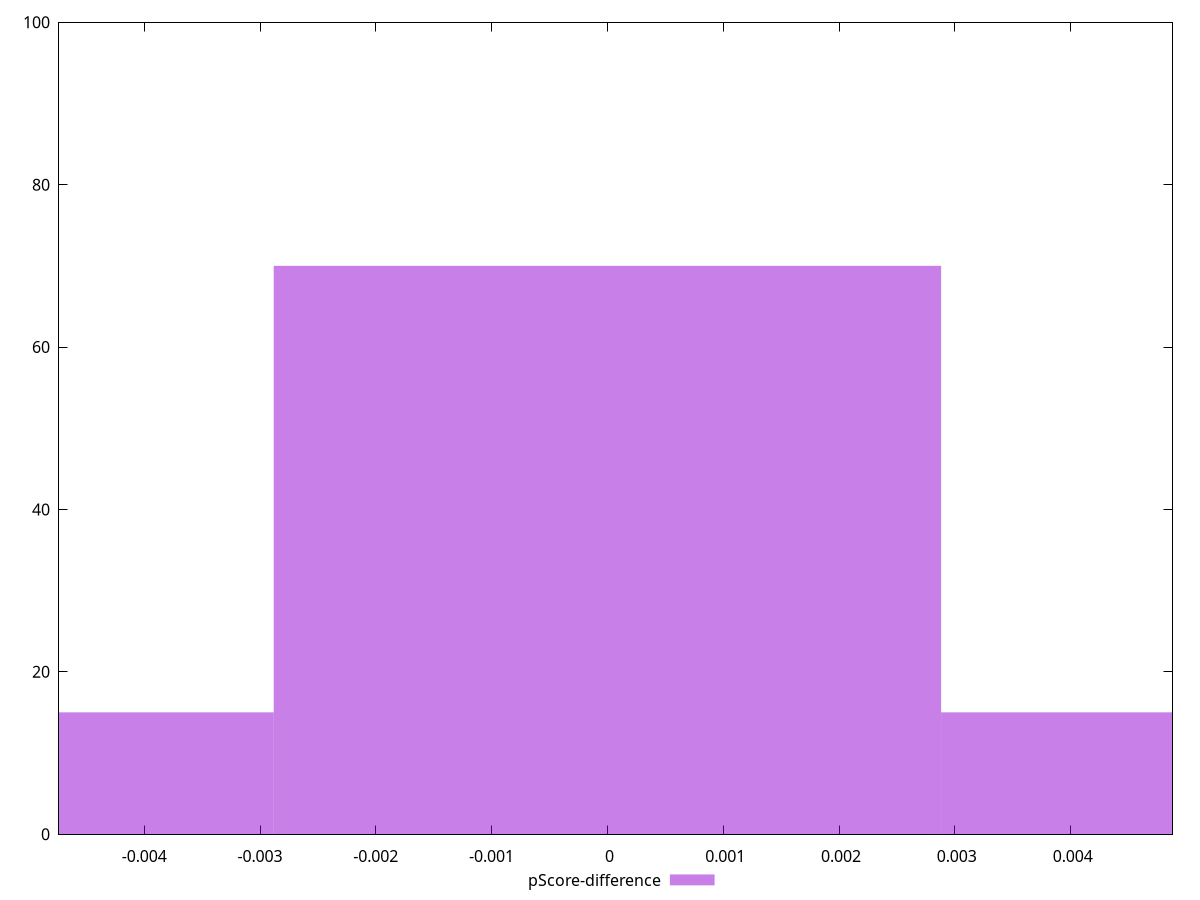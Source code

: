 reset

$pScoreDifference <<EOF
0 70
0.005763341046971216 15
-0.005763341046971216 15
EOF

set key outside below
set boxwidth 0.005763341046971216
set xrange [-0.004735693020946341:0.004879625296770662]
set yrange [0:100]
set trange [0:100]
set style fill transparent solid 0.5 noborder
set terminal svg size 640, 490 enhanced background rgb 'white'
set output "report/report_00029_2021-02-24T13-36-40.390Z/first-contentful-paint/samples/music/pScore-difference/histogram.svg"

plot $pScoreDifference title "pScore-difference" with boxes

reset
